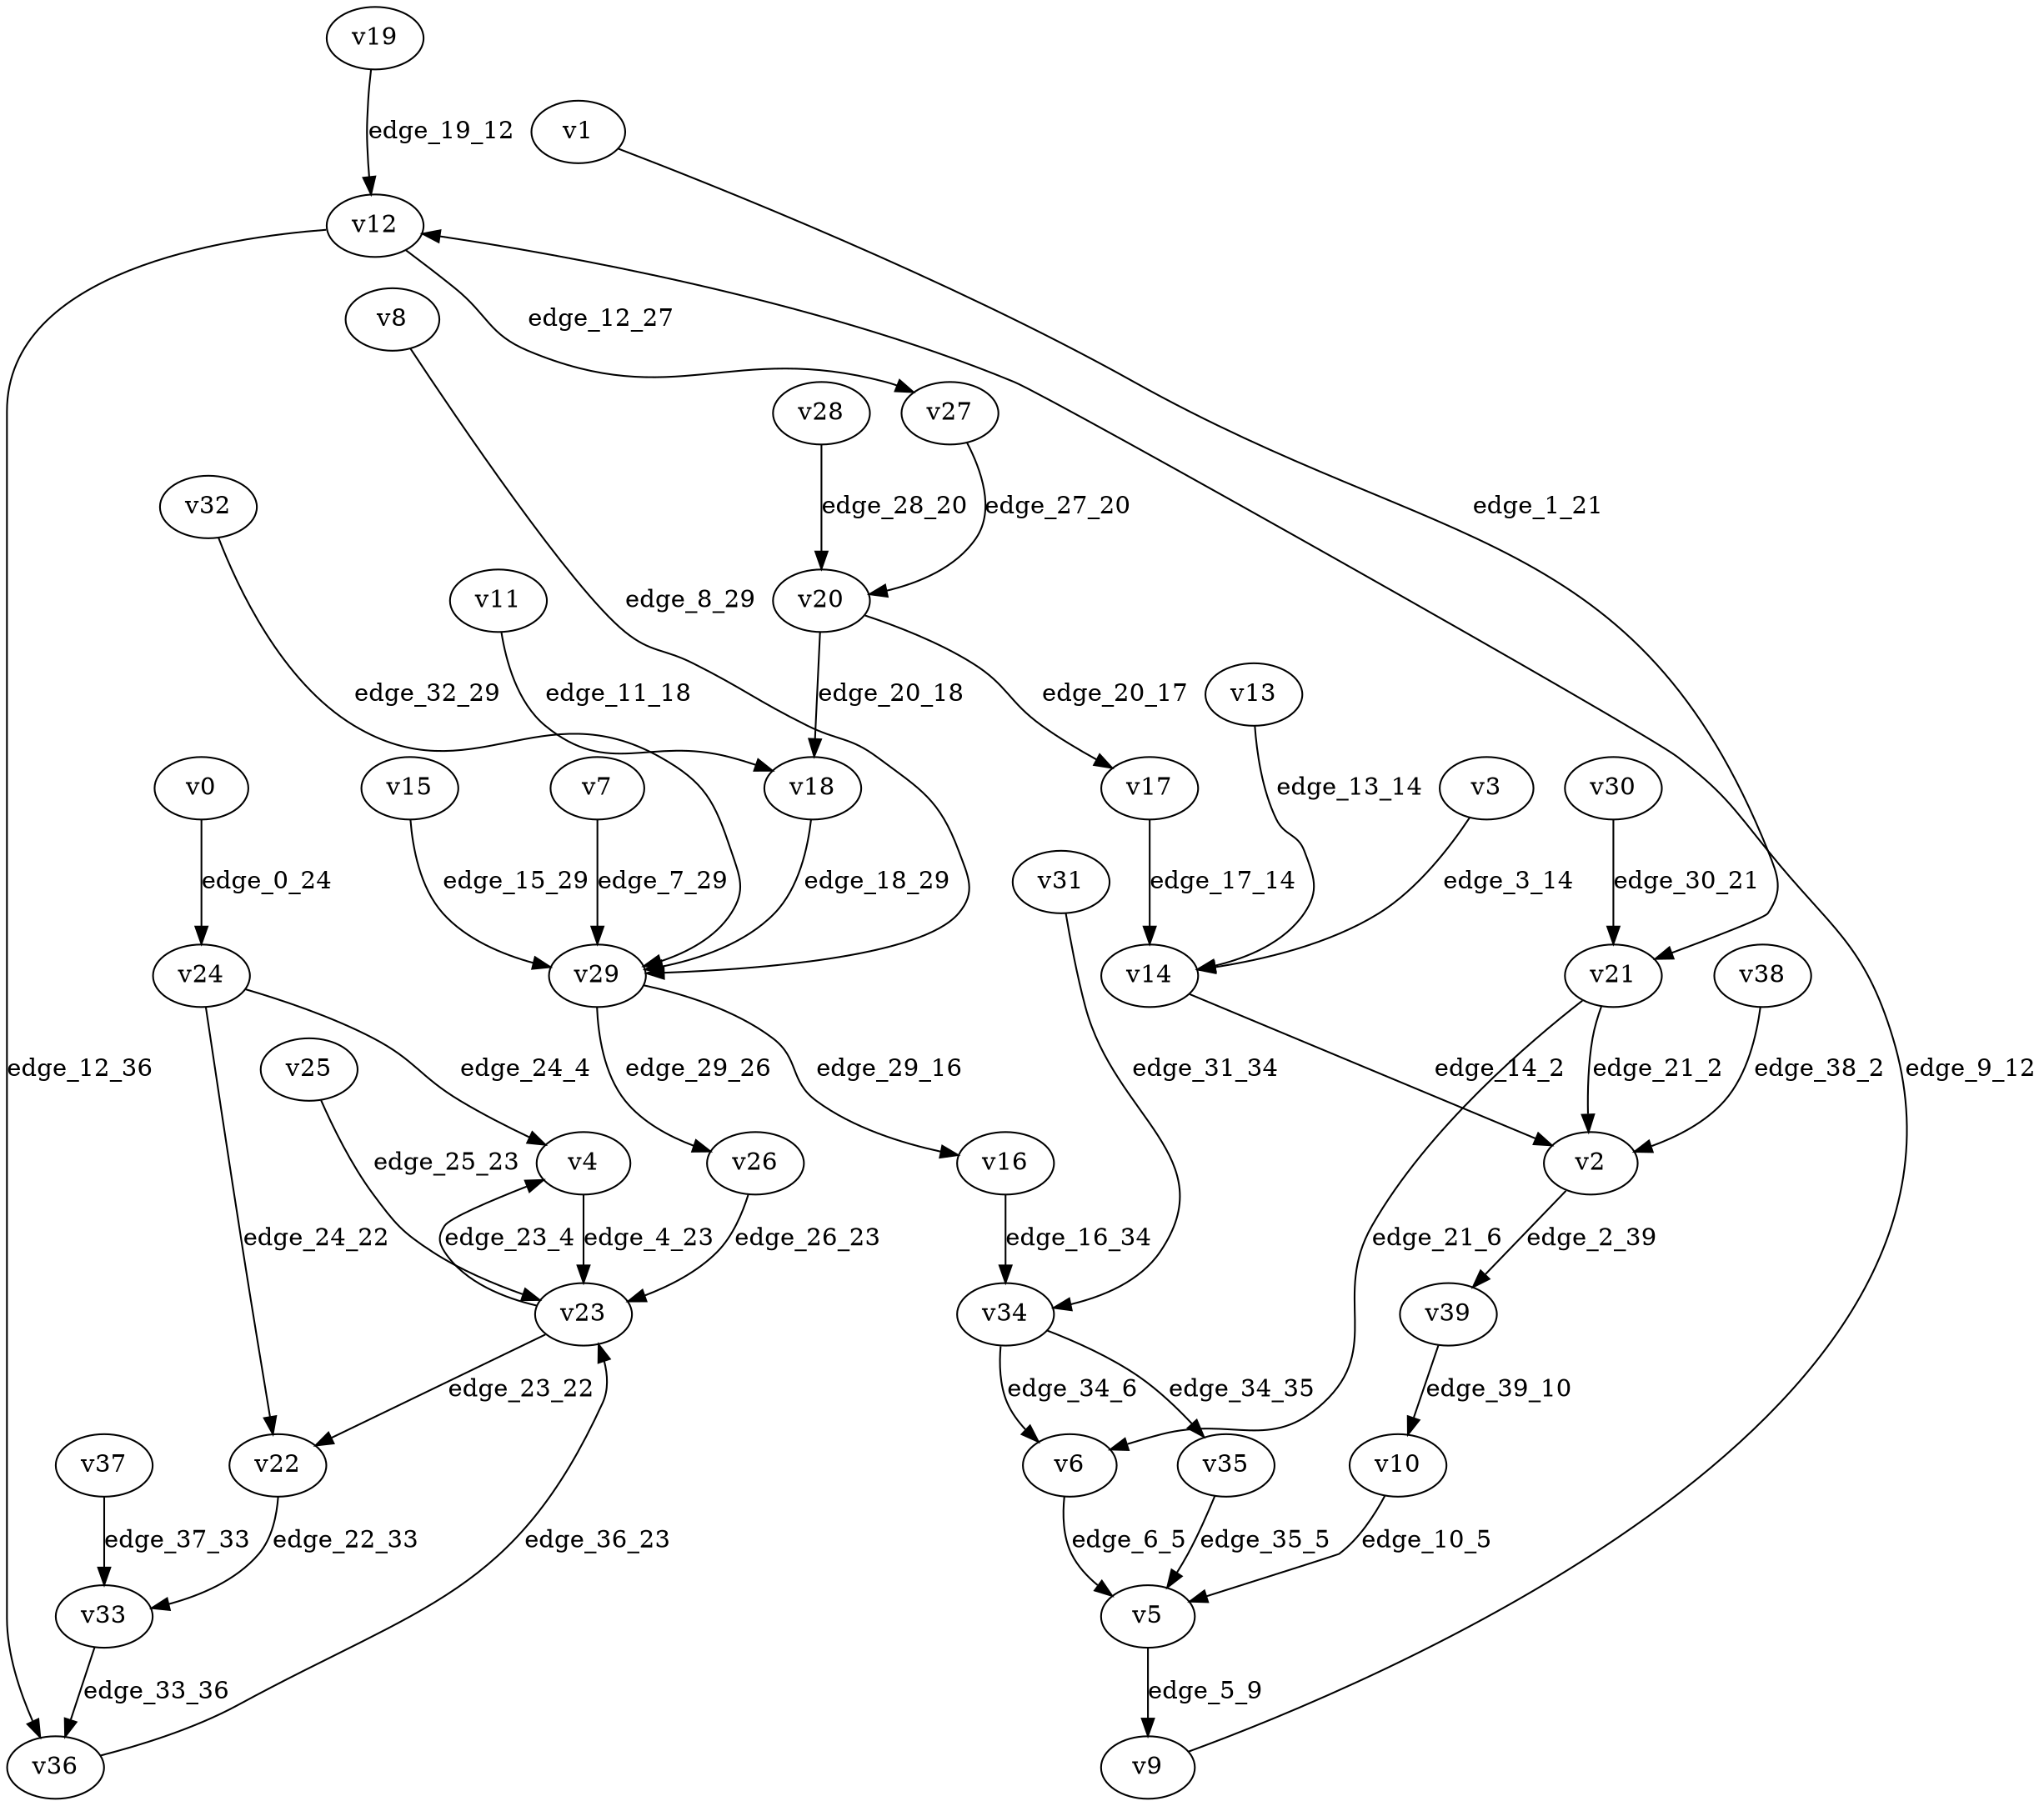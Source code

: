 digraph G {
    // Stochastic discounted game

    v0 [name="v0", player=1];
    v1 [name="v1", player=1];
    v2 [name="v2", player=1];
    v3 [name="v3", player=1];
    v4 [name="v4", player=1];
    v5 [name="v5", player=-1];
    v6 [name="v6", player=0];
    v7 [name="v7", player=0];
    v8 [name="v8", player=0];
    v9 [name="v9", player=0];
    v10 [name="v10", player=0];
    v11 [name="v11", player=-1];
    v12 [name="v12", player=-1];
    v13 [name="v13", player=1];
    v14 [name="v14", player=-1];
    v15 [name="v15", player=1];
    v16 [name="v16", player=0];
    v17 [name="v17", player=1];
    v18 [name="v18", player=1];
    v19 [name="v19", player=0];
    v20 [name="v20", player=-1];
    v21 [name="v21", player=-1];
    v22 [name="v22", player=1];
    v23 [name="v23", player=-1];
    v24 [name="v24", player=-1];
    v25 [name="v25", player=0];
    v26 [name="v26", player=1];
    v27 [name="v27", player=0];
    v28 [name="v28", player=0];
    v29 [name="v29", player=-1];
    v30 [name="v30", player=1];
    v31 [name="v31", player=1];
    v32 [name="v32", player=0];
    v33 [name="v33", player=-1];
    v34 [name="v34", player=-1];
    v35 [name="v35", player=0];
    v36 [name="v36", player=1];
    v37 [name="v37", player=0];
    v38 [name="v38", player=-1];
    v39 [name="v39", player=-1];

    v0 -> v24 [label="edge_0_24", weight=3.630601, discount=0.897412];
    v1 -> v21 [label="edge_1_21", weight=-6.096619, discount=0.899117];
    v2 -> v39 [label="edge_2_39", weight=-6.033399, discount=0.490618];
    v3 -> v14 [label="edge_3_14", weight=1.598707, discount=0.260866];
    v4 -> v23 [label="edge_4_23", weight=7.782930, discount=0.226464];
    v5 -> v9 [label="edge_5_9", probability=1.000000];
    v6 -> v5 [label="edge_6_5", weight=8.812193, discount=0.187131];
    v7 -> v29 [label="edge_7_29", weight=7.715880, discount=0.671490];
    v8 -> v29 [label="edge_8_29", weight=-2.187566, discount=0.157210];
    v9 -> v12 [label="edge_9_12", weight=0.462010, discount=0.877794];
    v10 -> v5 [label="edge_10_5", weight=3.917343, discount=0.560418];
    v11 -> v18 [label="edge_11_18", probability=1.000000];
    v12 -> v36 [label="edge_12_36", probability=0.477198];
    v12 -> v27 [label="edge_12_27", probability=0.522802];
    v13 -> v14 [label="edge_13_14", weight=-2.658679, discount=0.858639];
    v14 -> v2 [label="edge_14_2", probability=1.000000];
    v15 -> v29 [label="edge_15_29", weight=3.016852, discount=0.767757];
    v16 -> v34 [label="edge_16_34", weight=7.476332, discount=0.197170];
    v17 -> v14 [label="edge_17_14", weight=8.179291, discount=0.356332];
    v18 -> v29 [label="edge_18_29", weight=2.357286, discount=0.290936];
    v19 -> v12 [label="edge_19_12", weight=1.840199, discount=0.206261];
    v20 -> v18 [label="edge_20_18", probability=0.451859];
    v20 -> v17 [label="edge_20_17", probability=0.548141];
    v21 -> v6 [label="edge_21_6", probability=0.578784];
    v21 -> v2 [label="edge_21_2", probability=0.421216];
    v22 -> v33 [label="edge_22_33", weight=-6.133317, discount=0.818331];
    v23 -> v22 [label="edge_23_22", probability=0.602929];
    v23 -> v4 [label="edge_23_4", probability=0.397071];
    v24 -> v4 [label="edge_24_4", probability=0.466403];
    v24 -> v22 [label="edge_24_22", probability=0.533597];
    v25 -> v23 [label="edge_25_23", weight=-0.574001, discount=0.168231];
    v26 -> v23 [label="edge_26_23", weight=2.828239, discount=0.358564];
    v27 -> v20 [label="edge_27_20", weight=-5.736063, discount=0.662530];
    v28 -> v20 [label="edge_28_20", weight=8.760393, discount=0.470159];
    v29 -> v26 [label="edge_29_26", probability=0.600356];
    v29 -> v16 [label="edge_29_16", probability=0.399644];
    v30 -> v21 [label="edge_30_21", weight=8.282118, discount=0.527883];
    v31 -> v34 [label="edge_31_34", weight=-0.444370, discount=0.598208];
    v32 -> v29 [label="edge_32_29", weight=-5.865171, discount=0.299463];
    v33 -> v36 [label="edge_33_36", probability=1.000000];
    v34 -> v6 [label="edge_34_6", probability=0.592352];
    v34 -> v35 [label="edge_34_35", probability=0.407648];
    v35 -> v5 [label="edge_35_5", weight=5.847076, discount=0.318622];
    v36 -> v23 [label="edge_36_23", weight=-6.208577, discount=0.621620];
    v37 -> v33 [label="edge_37_33", weight=1.243264, discount=0.174873];
    v38 -> v2 [label="edge_38_2", probability=1.000000];
    v39 -> v10 [label="edge_39_10", probability=1.000000];
}